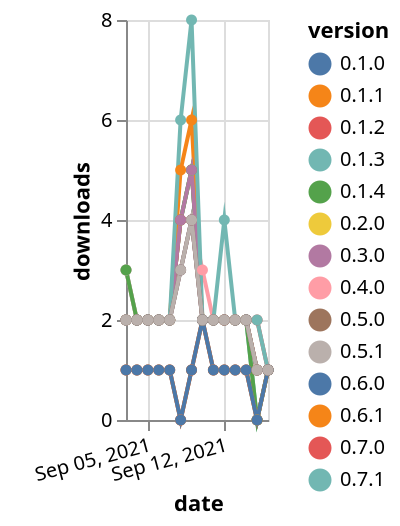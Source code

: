 {"$schema": "https://vega.github.io/schema/vega-lite/v5.json", "description": "A simple bar chart with embedded data.", "data": {"values": [{"date": "2021-09-03", "total": 1792, "delta": 2, "version": "0.2.0"}, {"date": "2021-09-04", "total": 1794, "delta": 2, "version": "0.2.0"}, {"date": "2021-09-05", "total": 1796, "delta": 2, "version": "0.2.0"}, {"date": "2021-09-06", "total": 1798, "delta": 2, "version": "0.2.0"}, {"date": "2021-09-07", "total": 1800, "delta": 2, "version": "0.2.0"}, {"date": "2021-09-08", "total": 1804, "delta": 4, "version": "0.2.0"}, {"date": "2021-09-09", "total": 1809, "delta": 5, "version": "0.2.0"}, {"date": "2021-09-10", "total": 1811, "delta": 2, "version": "0.2.0"}, {"date": "2021-09-11", "total": 1813, "delta": 2, "version": "0.2.0"}, {"date": "2021-09-12", "total": 1815, "delta": 2, "version": "0.2.0"}, {"date": "2021-09-13", "total": 1817, "delta": 2, "version": "0.2.0"}, {"date": "2021-09-14", "total": 1819, "delta": 2, "version": "0.2.0"}, {"date": "2021-09-15", "total": 1820, "delta": 1, "version": "0.2.0"}, {"date": "2021-09-16", "total": 1821, "delta": 1, "version": "0.2.0"}, {"date": "2021-09-03", "total": 1907, "delta": 3, "version": "0.1.3"}, {"date": "2021-09-04", "total": 1909, "delta": 2, "version": "0.1.3"}, {"date": "2021-09-05", "total": 1911, "delta": 2, "version": "0.1.3"}, {"date": "2021-09-06", "total": 1913, "delta": 2, "version": "0.1.3"}, {"date": "2021-09-07", "total": 1915, "delta": 2, "version": "0.1.3"}, {"date": "2021-09-08", "total": 1919, "delta": 4, "version": "0.1.3"}, {"date": "2021-09-09", "total": 1924, "delta": 5, "version": "0.1.3"}, {"date": "2021-09-10", "total": 1926, "delta": 2, "version": "0.1.3"}, {"date": "2021-09-11", "total": 1928, "delta": 2, "version": "0.1.3"}, {"date": "2021-09-12", "total": 1930, "delta": 2, "version": "0.1.3"}, {"date": "2021-09-13", "total": 1932, "delta": 2, "version": "0.1.3"}, {"date": "2021-09-14", "total": 1934, "delta": 2, "version": "0.1.3"}, {"date": "2021-09-15", "total": 1934, "delta": 0, "version": "0.1.3"}, {"date": "2021-09-16", "total": 1935, "delta": 1, "version": "0.1.3"}, {"date": "2021-09-03", "total": 1677, "delta": 3, "version": "0.4.0"}, {"date": "2021-09-04", "total": 1679, "delta": 2, "version": "0.4.0"}, {"date": "2021-09-05", "total": 1681, "delta": 2, "version": "0.4.0"}, {"date": "2021-09-06", "total": 1683, "delta": 2, "version": "0.4.0"}, {"date": "2021-09-07", "total": 1685, "delta": 2, "version": "0.4.0"}, {"date": "2021-09-08", "total": 1688, "delta": 3, "version": "0.4.0"}, {"date": "2021-09-09", "total": 1692, "delta": 4, "version": "0.4.0"}, {"date": "2021-09-10", "total": 1695, "delta": 3, "version": "0.4.0"}, {"date": "2021-09-11", "total": 1697, "delta": 2, "version": "0.4.0"}, {"date": "2021-09-12", "total": 1699, "delta": 2, "version": "0.4.0"}, {"date": "2021-09-13", "total": 1701, "delta": 2, "version": "0.4.0"}, {"date": "2021-09-14", "total": 1703, "delta": 2, "version": "0.4.0"}, {"date": "2021-09-15", "total": 1704, "delta": 1, "version": "0.4.0"}, {"date": "2021-09-16", "total": 1705, "delta": 1, "version": "0.4.0"}, {"date": "2021-09-03", "total": 257, "delta": 1, "version": "0.1.2"}, {"date": "2021-09-04", "total": 258, "delta": 1, "version": "0.1.2"}, {"date": "2021-09-05", "total": 259, "delta": 1, "version": "0.1.2"}, {"date": "2021-09-06", "total": 260, "delta": 1, "version": "0.1.2"}, {"date": "2021-09-07", "total": 261, "delta": 1, "version": "0.1.2"}, {"date": "2021-09-08", "total": 261, "delta": 0, "version": "0.1.2"}, {"date": "2021-09-09", "total": 262, "delta": 1, "version": "0.1.2"}, {"date": "2021-09-10", "total": 264, "delta": 2, "version": "0.1.2"}, {"date": "2021-09-11", "total": 265, "delta": 1, "version": "0.1.2"}, {"date": "2021-09-12", "total": 266, "delta": 1, "version": "0.1.2"}, {"date": "2021-09-13", "total": 267, "delta": 1, "version": "0.1.2"}, {"date": "2021-09-14", "total": 268, "delta": 1, "version": "0.1.2"}, {"date": "2021-09-15", "total": 268, "delta": 0, "version": "0.1.2"}, {"date": "2021-09-16", "total": 269, "delta": 1, "version": "0.1.2"}, {"date": "2021-09-03", "total": 1875, "delta": 3, "version": "0.1.4"}, {"date": "2021-09-04", "total": 1877, "delta": 2, "version": "0.1.4"}, {"date": "2021-09-05", "total": 1879, "delta": 2, "version": "0.1.4"}, {"date": "2021-09-06", "total": 1881, "delta": 2, "version": "0.1.4"}, {"date": "2021-09-07", "total": 1883, "delta": 2, "version": "0.1.4"}, {"date": "2021-09-08", "total": 1887, "delta": 4, "version": "0.1.4"}, {"date": "2021-09-09", "total": 1892, "delta": 5, "version": "0.1.4"}, {"date": "2021-09-10", "total": 1894, "delta": 2, "version": "0.1.4"}, {"date": "2021-09-11", "total": 1896, "delta": 2, "version": "0.1.4"}, {"date": "2021-09-12", "total": 1898, "delta": 2, "version": "0.1.4"}, {"date": "2021-09-13", "total": 1900, "delta": 2, "version": "0.1.4"}, {"date": "2021-09-14", "total": 1902, "delta": 2, "version": "0.1.4"}, {"date": "2021-09-15", "total": 1902, "delta": 0, "version": "0.1.4"}, {"date": "2021-09-16", "total": 1903, "delta": 1, "version": "0.1.4"}, {"date": "2021-09-03", "total": 902, "delta": 2, "version": "0.7.0"}, {"date": "2021-09-04", "total": 904, "delta": 2, "version": "0.7.0"}, {"date": "2021-09-05", "total": 906, "delta": 2, "version": "0.7.0"}, {"date": "2021-09-06", "total": 908, "delta": 2, "version": "0.7.0"}, {"date": "2021-09-07", "total": 910, "delta": 2, "version": "0.7.0"}, {"date": "2021-09-08", "total": 914, "delta": 4, "version": "0.7.0"}, {"date": "2021-09-09", "total": 918, "delta": 4, "version": "0.7.0"}, {"date": "2021-09-10", "total": 920, "delta": 2, "version": "0.7.0"}, {"date": "2021-09-11", "total": 922, "delta": 2, "version": "0.7.0"}, {"date": "2021-09-12", "total": 924, "delta": 2, "version": "0.7.0"}, {"date": "2021-09-13", "total": 926, "delta": 2, "version": "0.7.0"}, {"date": "2021-09-14", "total": 928, "delta": 2, "version": "0.7.0"}, {"date": "2021-09-15", "total": 930, "delta": 2, "version": "0.7.0"}, {"date": "2021-09-16", "total": 931, "delta": 1, "version": "0.7.0"}, {"date": "2021-09-03", "total": 1808, "delta": 2, "version": "0.6.1"}, {"date": "2021-09-04", "total": 1810, "delta": 2, "version": "0.6.1"}, {"date": "2021-09-05", "total": 1812, "delta": 2, "version": "0.6.1"}, {"date": "2021-09-06", "total": 1814, "delta": 2, "version": "0.6.1"}, {"date": "2021-09-07", "total": 1816, "delta": 2, "version": "0.6.1"}, {"date": "2021-09-08", "total": 1821, "delta": 5, "version": "0.6.1"}, {"date": "2021-09-09", "total": 1827, "delta": 6, "version": "0.6.1"}, {"date": "2021-09-10", "total": 1829, "delta": 2, "version": "0.6.1"}, {"date": "2021-09-11", "total": 1831, "delta": 2, "version": "0.6.1"}, {"date": "2021-09-12", "total": 1833, "delta": 2, "version": "0.6.1"}, {"date": "2021-09-13", "total": 1835, "delta": 2, "version": "0.6.1"}, {"date": "2021-09-14", "total": 1837, "delta": 2, "version": "0.6.1"}, {"date": "2021-09-15", "total": 1838, "delta": 1, "version": "0.6.1"}, {"date": "2021-09-16", "total": 1839, "delta": 1, "version": "0.6.1"}, {"date": "2021-09-03", "total": 295, "delta": 1, "version": "0.1.1"}, {"date": "2021-09-04", "total": 296, "delta": 1, "version": "0.1.1"}, {"date": "2021-09-05", "total": 297, "delta": 1, "version": "0.1.1"}, {"date": "2021-09-06", "total": 298, "delta": 1, "version": "0.1.1"}, {"date": "2021-09-07", "total": 299, "delta": 1, "version": "0.1.1"}, {"date": "2021-09-08", "total": 299, "delta": 0, "version": "0.1.1"}, {"date": "2021-09-09", "total": 300, "delta": 1, "version": "0.1.1"}, {"date": "2021-09-10", "total": 302, "delta": 2, "version": "0.1.1"}, {"date": "2021-09-11", "total": 303, "delta": 1, "version": "0.1.1"}, {"date": "2021-09-12", "total": 304, "delta": 1, "version": "0.1.1"}, {"date": "2021-09-13", "total": 305, "delta": 1, "version": "0.1.1"}, {"date": "2021-09-14", "total": 306, "delta": 1, "version": "0.1.1"}, {"date": "2021-09-15", "total": 306, "delta": 0, "version": "0.1.1"}, {"date": "2021-09-16", "total": 307, "delta": 1, "version": "0.1.1"}, {"date": "2021-09-03", "total": 1802, "delta": 2, "version": "0.3.0"}, {"date": "2021-09-04", "total": 1804, "delta": 2, "version": "0.3.0"}, {"date": "2021-09-05", "total": 1806, "delta": 2, "version": "0.3.0"}, {"date": "2021-09-06", "total": 1808, "delta": 2, "version": "0.3.0"}, {"date": "2021-09-07", "total": 1810, "delta": 2, "version": "0.3.0"}, {"date": "2021-09-08", "total": 1814, "delta": 4, "version": "0.3.0"}, {"date": "2021-09-09", "total": 1819, "delta": 5, "version": "0.3.0"}, {"date": "2021-09-10", "total": 1821, "delta": 2, "version": "0.3.0"}, {"date": "2021-09-11", "total": 1823, "delta": 2, "version": "0.3.0"}, {"date": "2021-09-12", "total": 1825, "delta": 2, "version": "0.3.0"}, {"date": "2021-09-13", "total": 1827, "delta": 2, "version": "0.3.0"}, {"date": "2021-09-14", "total": 1829, "delta": 2, "version": "0.3.0"}, {"date": "2021-09-15", "total": 1830, "delta": 1, "version": "0.3.0"}, {"date": "2021-09-16", "total": 1831, "delta": 1, "version": "0.3.0"}, {"date": "2021-09-03", "total": 1028, "delta": 2, "version": "0.7.1"}, {"date": "2021-09-04", "total": 1030, "delta": 2, "version": "0.7.1"}, {"date": "2021-09-05", "total": 1032, "delta": 2, "version": "0.7.1"}, {"date": "2021-09-06", "total": 1034, "delta": 2, "version": "0.7.1"}, {"date": "2021-09-07", "total": 1036, "delta": 2, "version": "0.7.1"}, {"date": "2021-09-08", "total": 1042, "delta": 6, "version": "0.7.1"}, {"date": "2021-09-09", "total": 1050, "delta": 8, "version": "0.7.1"}, {"date": "2021-09-10", "total": 1052, "delta": 2, "version": "0.7.1"}, {"date": "2021-09-11", "total": 1054, "delta": 2, "version": "0.7.1"}, {"date": "2021-09-12", "total": 1058, "delta": 4, "version": "0.7.1"}, {"date": "2021-09-13", "total": 1060, "delta": 2, "version": "0.7.1"}, {"date": "2021-09-14", "total": 1062, "delta": 2, "version": "0.7.1"}, {"date": "2021-09-15", "total": 1064, "delta": 2, "version": "0.7.1"}, {"date": "2021-09-16", "total": 1065, "delta": 1, "version": "0.7.1"}, {"date": "2021-09-03", "total": 236, "delta": 1, "version": "0.1.0"}, {"date": "2021-09-04", "total": 237, "delta": 1, "version": "0.1.0"}, {"date": "2021-09-05", "total": 238, "delta": 1, "version": "0.1.0"}, {"date": "2021-09-06", "total": 239, "delta": 1, "version": "0.1.0"}, {"date": "2021-09-07", "total": 240, "delta": 1, "version": "0.1.0"}, {"date": "2021-09-08", "total": 240, "delta": 0, "version": "0.1.0"}, {"date": "2021-09-09", "total": 241, "delta": 1, "version": "0.1.0"}, {"date": "2021-09-10", "total": 243, "delta": 2, "version": "0.1.0"}, {"date": "2021-09-11", "total": 244, "delta": 1, "version": "0.1.0"}, {"date": "2021-09-12", "total": 245, "delta": 1, "version": "0.1.0"}, {"date": "2021-09-13", "total": 246, "delta": 1, "version": "0.1.0"}, {"date": "2021-09-14", "total": 247, "delta": 1, "version": "0.1.0"}, {"date": "2021-09-15", "total": 247, "delta": 0, "version": "0.1.0"}, {"date": "2021-09-16", "total": 248, "delta": 1, "version": "0.1.0"}, {"date": "2021-09-03", "total": 1620, "delta": 2, "version": "0.6.0"}, {"date": "2021-09-04", "total": 1622, "delta": 2, "version": "0.6.0"}, {"date": "2021-09-05", "total": 1624, "delta": 2, "version": "0.6.0"}, {"date": "2021-09-06", "total": 1626, "delta": 2, "version": "0.6.0"}, {"date": "2021-09-07", "total": 1628, "delta": 2, "version": "0.6.0"}, {"date": "2021-09-08", "total": 1631, "delta": 3, "version": "0.6.0"}, {"date": "2021-09-09", "total": 1635, "delta": 4, "version": "0.6.0"}, {"date": "2021-09-10", "total": 1637, "delta": 2, "version": "0.6.0"}, {"date": "2021-09-11", "total": 1639, "delta": 2, "version": "0.6.0"}, {"date": "2021-09-12", "total": 1641, "delta": 2, "version": "0.6.0"}, {"date": "2021-09-13", "total": 1643, "delta": 2, "version": "0.6.0"}, {"date": "2021-09-14", "total": 1645, "delta": 2, "version": "0.6.0"}, {"date": "2021-09-15", "total": 1646, "delta": 1, "version": "0.6.0"}, {"date": "2021-09-16", "total": 1647, "delta": 1, "version": "0.6.0"}, {"date": "2021-09-03", "total": 1668, "delta": 2, "version": "0.5.0"}, {"date": "2021-09-04", "total": 1670, "delta": 2, "version": "0.5.0"}, {"date": "2021-09-05", "total": 1672, "delta": 2, "version": "0.5.0"}, {"date": "2021-09-06", "total": 1674, "delta": 2, "version": "0.5.0"}, {"date": "2021-09-07", "total": 1676, "delta": 2, "version": "0.5.0"}, {"date": "2021-09-08", "total": 1679, "delta": 3, "version": "0.5.0"}, {"date": "2021-09-09", "total": 1683, "delta": 4, "version": "0.5.0"}, {"date": "2021-09-10", "total": 1685, "delta": 2, "version": "0.5.0"}, {"date": "2021-09-11", "total": 1687, "delta": 2, "version": "0.5.0"}, {"date": "2021-09-12", "total": 1689, "delta": 2, "version": "0.5.0"}, {"date": "2021-09-13", "total": 1691, "delta": 2, "version": "0.5.0"}, {"date": "2021-09-14", "total": 1693, "delta": 2, "version": "0.5.0"}, {"date": "2021-09-15", "total": 1694, "delta": 1, "version": "0.5.0"}, {"date": "2021-09-16", "total": 1695, "delta": 1, "version": "0.5.0"}, {"date": "2021-09-03", "total": 1659, "delta": 2, "version": "0.5.1"}, {"date": "2021-09-04", "total": 1661, "delta": 2, "version": "0.5.1"}, {"date": "2021-09-05", "total": 1663, "delta": 2, "version": "0.5.1"}, {"date": "2021-09-06", "total": 1665, "delta": 2, "version": "0.5.1"}, {"date": "2021-09-07", "total": 1667, "delta": 2, "version": "0.5.1"}, {"date": "2021-09-08", "total": 1670, "delta": 3, "version": "0.5.1"}, {"date": "2021-09-09", "total": 1674, "delta": 4, "version": "0.5.1"}, {"date": "2021-09-10", "total": 1676, "delta": 2, "version": "0.5.1"}, {"date": "2021-09-11", "total": 1678, "delta": 2, "version": "0.5.1"}, {"date": "2021-09-12", "total": 1680, "delta": 2, "version": "0.5.1"}, {"date": "2021-09-13", "total": 1682, "delta": 2, "version": "0.5.1"}, {"date": "2021-09-14", "total": 1684, "delta": 2, "version": "0.5.1"}, {"date": "2021-09-15", "total": 1685, "delta": 1, "version": "0.5.1"}, {"date": "2021-09-16", "total": 1686, "delta": 1, "version": "0.5.1"}]}, "width": "container", "mark": {"type": "line", "point": {"filled": true}}, "encoding": {"x": {"field": "date", "type": "temporal", "timeUnit": "yearmonthdate", "title": "date", "axis": {"labelAngle": -15}}, "y": {"field": "delta", "type": "quantitative", "title": "downloads"}, "color": {"field": "version", "type": "nominal"}, "tooltip": {"field": "delta"}}}